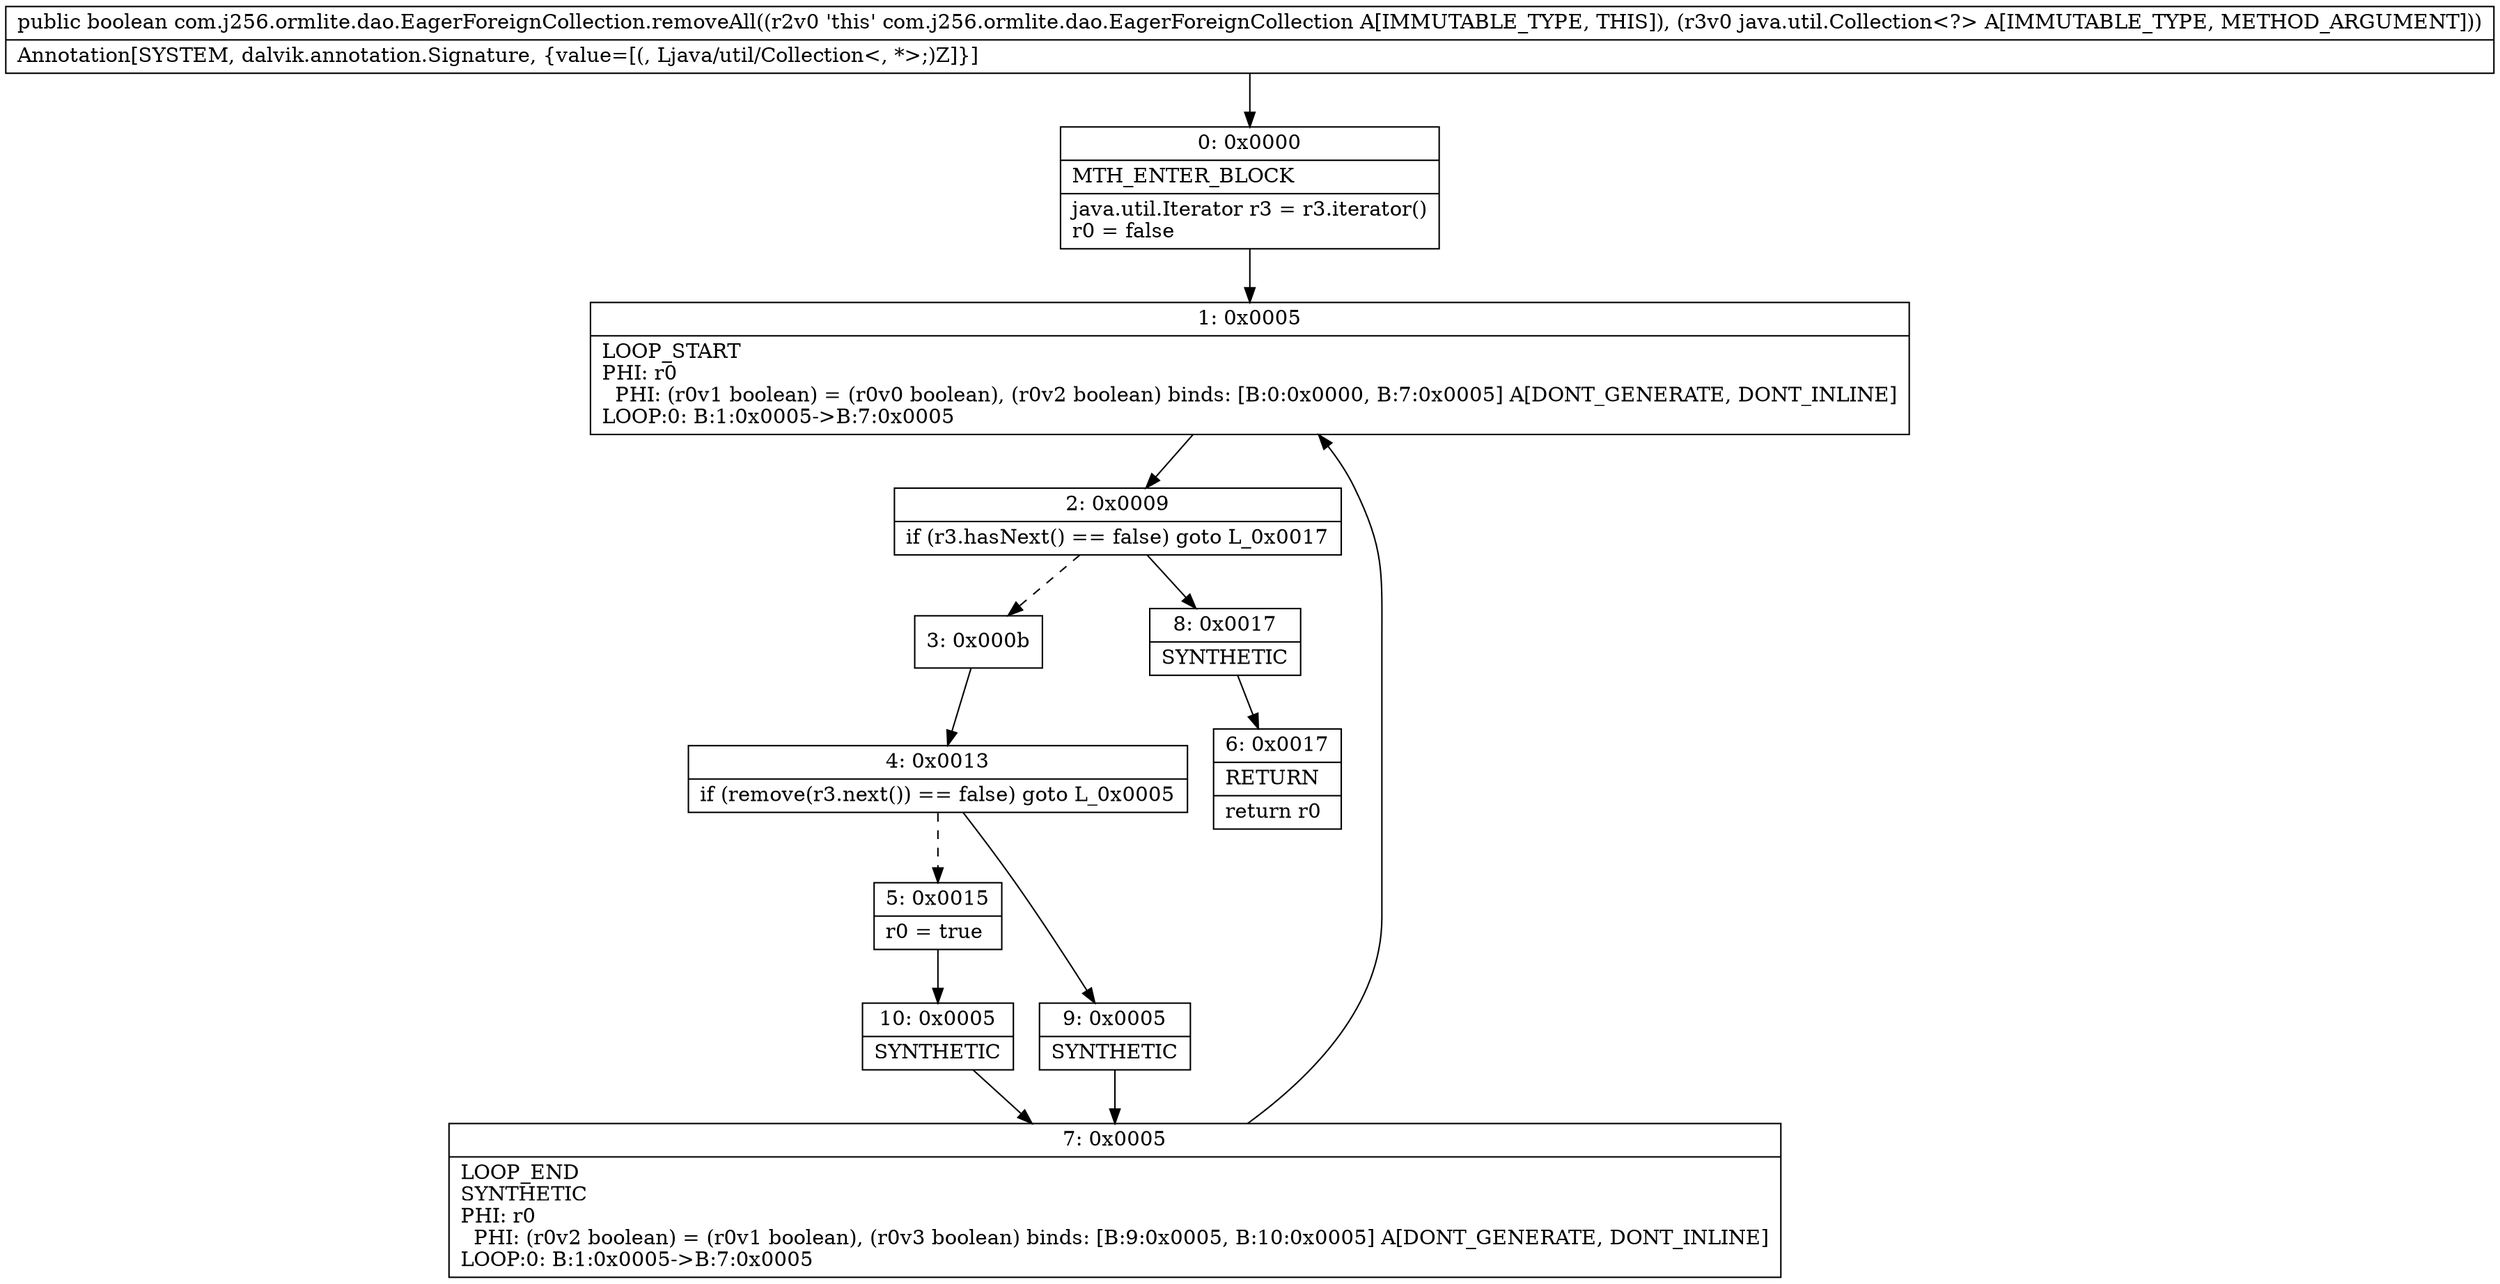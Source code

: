 digraph "CFG forcom.j256.ormlite.dao.EagerForeignCollection.removeAll(Ljava\/util\/Collection;)Z" {
Node_0 [shape=record,label="{0\:\ 0x0000|MTH_ENTER_BLOCK\l|java.util.Iterator r3 = r3.iterator()\lr0 = false\l}"];
Node_1 [shape=record,label="{1\:\ 0x0005|LOOP_START\lPHI: r0 \l  PHI: (r0v1 boolean) = (r0v0 boolean), (r0v2 boolean) binds: [B:0:0x0000, B:7:0x0005] A[DONT_GENERATE, DONT_INLINE]\lLOOP:0: B:1:0x0005\-\>B:7:0x0005\l}"];
Node_2 [shape=record,label="{2\:\ 0x0009|if (r3.hasNext() == false) goto L_0x0017\l}"];
Node_3 [shape=record,label="{3\:\ 0x000b}"];
Node_4 [shape=record,label="{4\:\ 0x0013|if (remove(r3.next()) == false) goto L_0x0005\l}"];
Node_5 [shape=record,label="{5\:\ 0x0015|r0 = true\l}"];
Node_6 [shape=record,label="{6\:\ 0x0017|RETURN\l|return r0\l}"];
Node_7 [shape=record,label="{7\:\ 0x0005|LOOP_END\lSYNTHETIC\lPHI: r0 \l  PHI: (r0v2 boolean) = (r0v1 boolean), (r0v3 boolean) binds: [B:9:0x0005, B:10:0x0005] A[DONT_GENERATE, DONT_INLINE]\lLOOP:0: B:1:0x0005\-\>B:7:0x0005\l}"];
Node_8 [shape=record,label="{8\:\ 0x0017|SYNTHETIC\l}"];
Node_9 [shape=record,label="{9\:\ 0x0005|SYNTHETIC\l}"];
Node_10 [shape=record,label="{10\:\ 0x0005|SYNTHETIC\l}"];
MethodNode[shape=record,label="{public boolean com.j256.ormlite.dao.EagerForeignCollection.removeAll((r2v0 'this' com.j256.ormlite.dao.EagerForeignCollection A[IMMUTABLE_TYPE, THIS]), (r3v0 java.util.Collection\<?\> A[IMMUTABLE_TYPE, METHOD_ARGUMENT]))  | Annotation[SYSTEM, dalvik.annotation.Signature, \{value=[(, Ljava\/util\/Collection\<, *\>;)Z]\}]\l}"];
MethodNode -> Node_0;
Node_0 -> Node_1;
Node_1 -> Node_2;
Node_2 -> Node_3[style=dashed];
Node_2 -> Node_8;
Node_3 -> Node_4;
Node_4 -> Node_5[style=dashed];
Node_4 -> Node_9;
Node_5 -> Node_10;
Node_7 -> Node_1;
Node_8 -> Node_6;
Node_9 -> Node_7;
Node_10 -> Node_7;
}

